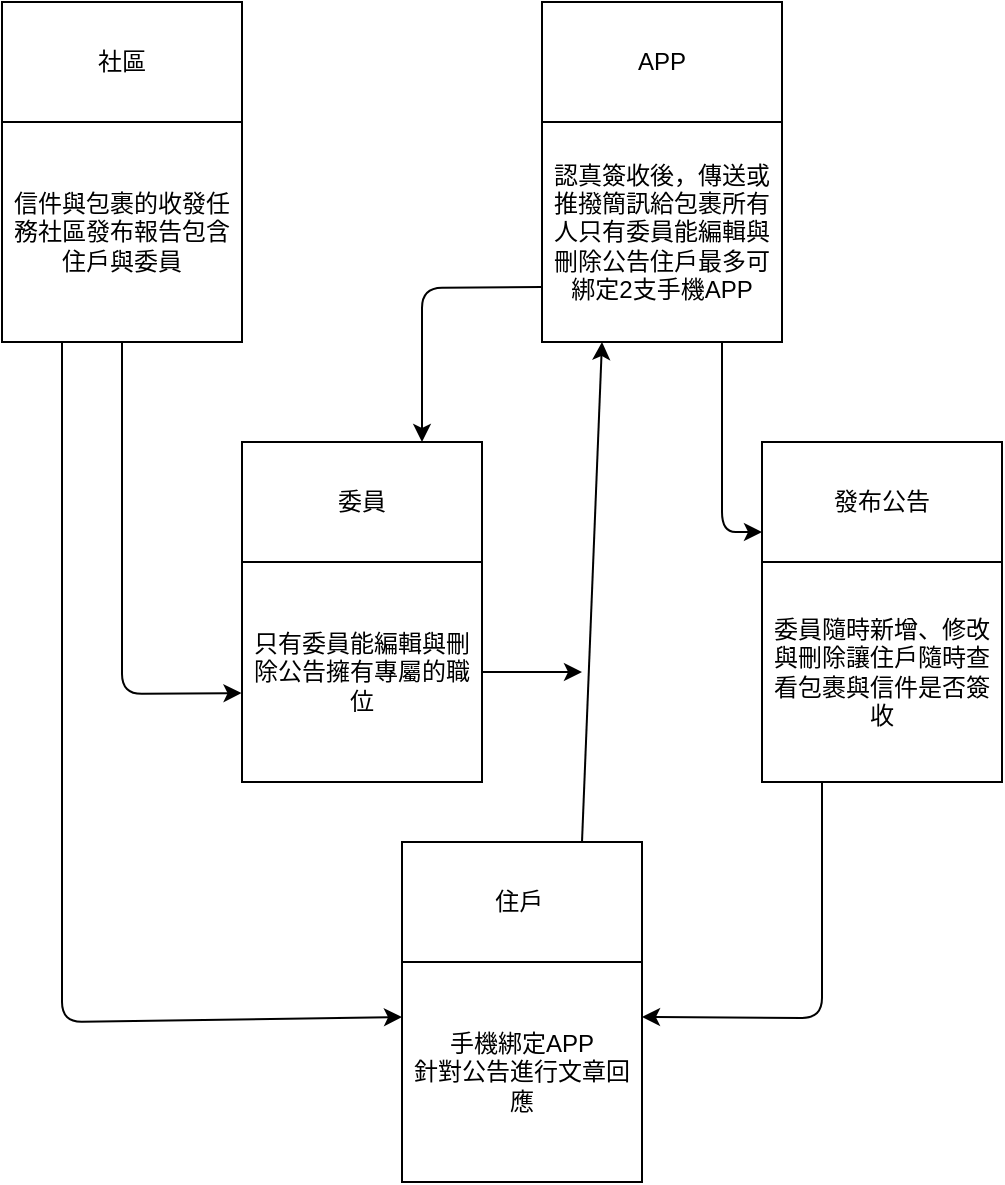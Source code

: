 <mxfile>
    <diagram id="4N2jpDCLWOXk2-6lfgzM" name="第1頁">
        <mxGraphModel dx="756" dy="524" grid="1" gridSize="10" guides="1" tooltips="1" connect="1" arrows="1" fold="1" page="1" pageScale="1" pageWidth="827" pageHeight="1169" math="0" shadow="0">
            <root>
                <mxCell id="0"/>
                <mxCell id="1" parent="0"/>
                <mxCell id="2" value="社區" style="rounded=0;whiteSpace=wrap;html=1;" vertex="1" parent="1">
                    <mxGeometry x="40" y="40" width="120" height="60" as="geometry"/>
                </mxCell>
                <mxCell id="17" style="edgeStyle=none;html=1;exitX=0.25;exitY=1;exitDx=0;exitDy=0;entryX=0;entryY=0.25;entryDx=0;entryDy=0;" edge="1" parent="1" source="3" target="11">
                    <mxGeometry relative="1" as="geometry">
                        <Array as="points">
                            <mxPoint x="70" y="550"/>
                        </Array>
                    </mxGeometry>
                </mxCell>
                <mxCell id="18" style="edgeStyle=none;html=1;exitX=0.5;exitY=1;exitDx=0;exitDy=0;entryX=-0.002;entryY=0.596;entryDx=0;entryDy=0;entryPerimeter=0;" edge="1" parent="1" source="3" target="7">
                    <mxGeometry relative="1" as="geometry">
                        <Array as="points">
                            <mxPoint x="100" y="386"/>
                        </Array>
                    </mxGeometry>
                </mxCell>
                <mxCell id="3" value="信件與包裹的收發任務社區發布報告包含住戶與委員" style="rounded=0;whiteSpace=wrap;html=1;" vertex="1" parent="1">
                    <mxGeometry x="40" y="100" width="120" height="110" as="geometry"/>
                </mxCell>
                <mxCell id="4" value="APP" style="rounded=0;whiteSpace=wrap;html=1;" vertex="1" parent="1">
                    <mxGeometry x="310" y="40" width="120" height="60" as="geometry"/>
                </mxCell>
                <mxCell id="19" style="edgeStyle=none;html=1;exitX=0;exitY=0.75;exitDx=0;exitDy=0;entryX=0.75;entryY=0;entryDx=0;entryDy=0;" edge="1" parent="1" source="5" target="6">
                    <mxGeometry relative="1" as="geometry">
                        <Array as="points">
                            <mxPoint x="250" y="183"/>
                        </Array>
                    </mxGeometry>
                </mxCell>
                <mxCell id="22" style="edgeStyle=none;html=1;exitX=0.75;exitY=1;exitDx=0;exitDy=0;entryX=0;entryY=0.75;entryDx=0;entryDy=0;" edge="1" parent="1" source="5" target="8">
                    <mxGeometry relative="1" as="geometry">
                        <Array as="points">
                            <mxPoint x="400" y="305"/>
                        </Array>
                    </mxGeometry>
                </mxCell>
                <mxCell id="5" value="認真簽收後，傳送或推撥簡訊給包裹所有人只有委員能編輯與刪除公告住戶最多可綁定2支手機APP" style="rounded=0;whiteSpace=wrap;html=1;" vertex="1" parent="1">
                    <mxGeometry x="310" y="100" width="120" height="110" as="geometry"/>
                </mxCell>
                <mxCell id="6" value="委員" style="rounded=0;whiteSpace=wrap;html=1;" vertex="1" parent="1">
                    <mxGeometry x="160" y="260" width="120" height="60" as="geometry"/>
                </mxCell>
                <mxCell id="23" style="edgeStyle=none;html=1;exitX=1;exitY=0.5;exitDx=0;exitDy=0;" edge="1" parent="1" source="7">
                    <mxGeometry relative="1" as="geometry">
                        <mxPoint x="330" y="375" as="targetPoint"/>
                    </mxGeometry>
                </mxCell>
                <mxCell id="7" value="只有委員能編輯與刪除公告擁有專屬的職位" style="rounded=0;whiteSpace=wrap;html=1;" vertex="1" parent="1">
                    <mxGeometry x="160" y="320" width="120" height="110" as="geometry"/>
                </mxCell>
                <mxCell id="8" value="發布公告" style="rounded=0;whiteSpace=wrap;html=1;" vertex="1" parent="1">
                    <mxGeometry x="420" y="260" width="120" height="60" as="geometry"/>
                </mxCell>
                <mxCell id="21" style="edgeStyle=none;html=1;exitX=0.25;exitY=1;exitDx=0;exitDy=0;entryX=1;entryY=0.25;entryDx=0;entryDy=0;" edge="1" parent="1" source="9" target="11">
                    <mxGeometry relative="1" as="geometry">
                        <Array as="points">
                            <mxPoint x="450" y="548"/>
                        </Array>
                    </mxGeometry>
                </mxCell>
                <mxCell id="9" value="委員隨時新增、修改與刪除讓住戶隨時查看包裹與信件是否簽收" style="rounded=0;whiteSpace=wrap;html=1;" vertex="1" parent="1">
                    <mxGeometry x="420" y="320" width="120" height="110" as="geometry"/>
                </mxCell>
                <mxCell id="20" style="edgeStyle=none;html=1;exitX=0.75;exitY=0;exitDx=0;exitDy=0;entryX=0.25;entryY=1;entryDx=0;entryDy=0;" edge="1" parent="1" source="10" target="5">
                    <mxGeometry relative="1" as="geometry">
                        <mxPoint x="329.75" y="220" as="targetPoint"/>
                    </mxGeometry>
                </mxCell>
                <mxCell id="10" value="住戶&lt;span style=&quot;white-space: pre;&quot;&gt;&#9;&lt;/span&gt;" style="rounded=0;whiteSpace=wrap;html=1;" vertex="1" parent="1">
                    <mxGeometry x="240" y="460" width="120" height="60" as="geometry"/>
                </mxCell>
                <mxCell id="11" value="手機綁定APP&lt;br&gt;針對公告進行文章回應" style="rounded=0;whiteSpace=wrap;html=1;" vertex="1" parent="1">
                    <mxGeometry x="240" y="520" width="120" height="110" as="geometry"/>
                </mxCell>
            </root>
        </mxGraphModel>
    </diagram>
    <diagram id="qDtMIg0sFBbyaqtRaSuj" name="第2頁">
        <mxGraphModel dx="864" dy="599" grid="1" gridSize="10" guides="1" tooltips="1" connect="1" arrows="1" fold="1" page="1" pageScale="1" pageWidth="827" pageHeight="1169" math="0" shadow="0">
            <root>
                <mxCell id="0"/>
                <mxCell id="1" parent="0"/>
                <mxCell id="TbdZR4SrvwdqIpbPVXaT-27" style="edgeStyle=none;html=1;exitX=0.25;exitY=1;exitDx=0;exitDy=0;dashed=1;endArrow=none;endFill=0;" edge="1" parent="1" source="TbdZR4SrvwdqIpbPVXaT-1">
                    <mxGeometry relative="1" as="geometry">
                        <mxPoint x="39.714" y="180" as="targetPoint"/>
                    </mxGeometry>
                </mxCell>
                <mxCell id="TbdZR4SrvwdqIpbPVXaT-1" value="住戶綁定APP" style="rounded=0;whiteSpace=wrap;html=1;" vertex="1" parent="1">
                    <mxGeometry x="10" y="30" width="120" height="60" as="geometry"/>
                </mxCell>
                <mxCell id="TbdZR4SrvwdqIpbPVXaT-26" style="edgeStyle=none;html=1;exitX=0.25;exitY=1;exitDx=0;exitDy=0;dashed=1;endArrow=none;endFill=0;" edge="1" parent="1" source="TbdZR4SrvwdqIpbPVXaT-2">
                    <mxGeometry relative="1" as="geometry">
                        <mxPoint x="205.429" y="180" as="targetPoint"/>
                    </mxGeometry>
                </mxCell>
                <mxCell id="TbdZR4SrvwdqIpbPVXaT-2" value="收發信件/包裹" style="rounded=0;whiteSpace=wrap;html=1;" vertex="1" parent="1">
                    <mxGeometry x="175" y="30" width="120" height="60" as="geometry"/>
                </mxCell>
                <mxCell id="TbdZR4SrvwdqIpbPVXaT-25" style="edgeStyle=none;html=1;exitX=0.25;exitY=1;exitDx=0;exitDy=0;dashed=1;endArrow=none;endFill=0;" edge="1" parent="1" source="TbdZR4SrvwdqIpbPVXaT-3">
                    <mxGeometry relative="1" as="geometry">
                        <mxPoint x="369.714" y="180" as="targetPoint"/>
                    </mxGeometry>
                </mxCell>
                <mxCell id="TbdZR4SrvwdqIpbPVXaT-3" value="委員發布公告" style="rounded=0;whiteSpace=wrap;html=1;" vertex="1" parent="1">
                    <mxGeometry x="340" y="30" width="120" height="60" as="geometry"/>
                </mxCell>
                <mxCell id="TbdZR4SrvwdqIpbPVXaT-24" style="edgeStyle=none;html=1;exitX=0.25;exitY=1;exitDx=0;exitDy=0;dashed=1;endArrow=none;endFill=0;" edge="1" parent="1" source="TbdZR4SrvwdqIpbPVXaT-4">
                    <mxGeometry relative="1" as="geometry">
                        <mxPoint x="535.429" y="180" as="targetPoint"/>
                    </mxGeometry>
                </mxCell>
                <mxCell id="TbdZR4SrvwdqIpbPVXaT-4" value="住戶對公告進行回應" style="rounded=0;whiteSpace=wrap;html=1;" vertex="1" parent="1">
                    <mxGeometry x="505" y="30" width="120" height="60" as="geometry"/>
                </mxCell>
                <mxCell id="TbdZR4SrvwdqIpbPVXaT-5" value="委員對公告進行編輯或刪除" style="rounded=0;whiteSpace=wrap;html=1;" vertex="1" parent="1">
                    <mxGeometry x="670" y="30" width="120" height="60" as="geometry"/>
                </mxCell>
                <mxCell id="TbdZR4SrvwdqIpbPVXaT-19" style="edgeStyle=none;html=1;exitX=1;exitY=0.5;exitDx=0;exitDy=0;" edge="1" parent="1" source="TbdZR4SrvwdqIpbPVXaT-6">
                    <mxGeometry relative="1" as="geometry">
                        <mxPoint x="180" y="386" as="targetPoint"/>
                    </mxGeometry>
                </mxCell>
                <mxCell id="TbdZR4SrvwdqIpbPVXaT-28" style="edgeStyle=none;html=1;exitX=0.5;exitY=1;exitDx=0;exitDy=0;dashed=1;endArrow=none;endFill=0;" edge="1" parent="1" source="TbdZR4SrvwdqIpbPVXaT-6">
                    <mxGeometry relative="1" as="geometry">
                        <mxPoint x="52.571" y="790" as="targetPoint"/>
                    </mxGeometry>
                </mxCell>
                <mxCell id="TbdZR4SrvwdqIpbPVXaT-6" value="" style="rounded=0;whiteSpace=wrap;html=1;" vertex="1" parent="1">
                    <mxGeometry x="25" y="185" width="55" height="400" as="geometry"/>
                </mxCell>
                <mxCell id="TbdZR4SrvwdqIpbPVXaT-20" style="edgeStyle=none;html=1;exitX=1;exitY=0.5;exitDx=0;exitDy=0;" edge="1" parent="1" source="TbdZR4SrvwdqIpbPVXaT-8">
                    <mxGeometry relative="1" as="geometry">
                        <mxPoint x="340" y="386" as="targetPoint"/>
                    </mxGeometry>
                </mxCell>
                <mxCell id="TbdZR4SrvwdqIpbPVXaT-29" style="edgeStyle=none;html=1;exitX=0.5;exitY=1;exitDx=0;exitDy=0;dashed=1;endArrow=none;endFill=0;" edge="1" parent="1" source="TbdZR4SrvwdqIpbPVXaT-8">
                    <mxGeometry relative="1" as="geometry">
                        <mxPoint x="215.429" y="790" as="targetPoint"/>
                    </mxGeometry>
                </mxCell>
                <mxCell id="TbdZR4SrvwdqIpbPVXaT-8" value="" style="rounded=0;whiteSpace=wrap;html=1;" vertex="1" parent="1">
                    <mxGeometry x="190" y="185" width="50" height="400" as="geometry"/>
                </mxCell>
                <mxCell id="TbdZR4SrvwdqIpbPVXaT-21" style="edgeStyle=none;html=1;exitX=1;exitY=0.5;exitDx=0;exitDy=0;" edge="1" parent="1" source="TbdZR4SrvwdqIpbPVXaT-9">
                    <mxGeometry relative="1" as="geometry">
                        <mxPoint x="510" y="386" as="targetPoint"/>
                    </mxGeometry>
                </mxCell>
                <mxCell id="TbdZR4SrvwdqIpbPVXaT-30" style="edgeStyle=none;html=1;exitX=0.5;exitY=1;exitDx=0;exitDy=0;dashed=1;endArrow=none;endFill=0;" edge="1" parent="1" source="TbdZR4SrvwdqIpbPVXaT-9">
                    <mxGeometry relative="1" as="geometry">
                        <mxPoint x="372.571" y="810" as="targetPoint"/>
                    </mxGeometry>
                </mxCell>
                <mxCell id="TbdZR4SrvwdqIpbPVXaT-9" value="" style="rounded=0;whiteSpace=wrap;html=1;" vertex="1" parent="1">
                    <mxGeometry x="350" y="185" width="45" height="400" as="geometry"/>
                </mxCell>
                <mxCell id="TbdZR4SrvwdqIpbPVXaT-22" style="edgeStyle=none;html=1;exitX=1;exitY=0.5;exitDx=0;exitDy=0;" edge="1" parent="1" source="TbdZR4SrvwdqIpbPVXaT-10">
                    <mxGeometry relative="1" as="geometry">
                        <mxPoint x="660" y="386" as="targetPoint"/>
                    </mxGeometry>
                </mxCell>
                <mxCell id="TbdZR4SrvwdqIpbPVXaT-31" style="edgeStyle=none;html=1;exitX=0.5;exitY=1;exitDx=0;exitDy=0;dashed=1;endArrow=none;endFill=0;" edge="1" parent="1" source="TbdZR4SrvwdqIpbPVXaT-10">
                    <mxGeometry relative="1" as="geometry">
                        <mxPoint x="540" y="790" as="targetPoint"/>
                    </mxGeometry>
                </mxCell>
                <mxCell id="TbdZR4SrvwdqIpbPVXaT-10" value="" style="rounded=0;whiteSpace=wrap;html=1;" vertex="1" parent="1">
                    <mxGeometry x="520" y="185" width="40" height="400" as="geometry"/>
                </mxCell>
                <mxCell id="TbdZR4SrvwdqIpbPVXaT-23" style="edgeStyle=none;html=1;exitX=0.5;exitY=0;exitDx=0;exitDy=0;dashed=1;endArrow=none;endFill=0;" edge="1" parent="1" source="TbdZR4SrvwdqIpbPVXaT-11">
                    <mxGeometry relative="1" as="geometry">
                        <mxPoint x="692" y="100" as="targetPoint"/>
                    </mxGeometry>
                </mxCell>
                <mxCell id="TbdZR4SrvwdqIpbPVXaT-32" style="edgeStyle=none;html=1;exitX=0.25;exitY=1;exitDx=0;exitDy=0;dashed=1;endArrow=none;endFill=0;" edge="1" parent="1" source="TbdZR4SrvwdqIpbPVXaT-11">
                    <mxGeometry relative="1" as="geometry">
                        <mxPoint x="681" y="800" as="targetPoint"/>
                    </mxGeometry>
                </mxCell>
                <mxCell id="TbdZR4SrvwdqIpbPVXaT-11" value="" style="rounded=0;whiteSpace=wrap;html=1;" vertex="1" parent="1">
                    <mxGeometry x="670" y="185" width="45" height="400" as="geometry"/>
                </mxCell>
                <mxCell id="TbdZR4SrvwdqIpbPVXaT-14" value="住戶手機綁定APP&lt;br&gt;並輸入住戶攳" style="text;html=1;align=center;verticalAlign=middle;resizable=0;points=[];autosize=1;strokeColor=none;fillColor=none;" vertex="1" parent="1">
                    <mxGeometry x="70" y="305" width="120" height="40" as="geometry"/>
                </mxCell>
                <mxCell id="TbdZR4SrvwdqIpbPVXaT-15" value="信件或包裹送達時，&lt;br&gt;警衛進行查收&lt;br&gt;並確認住戶訊息&lt;br&gt;" style="text;html=1;align=center;verticalAlign=middle;resizable=0;points=[];autosize=1;strokeColor=none;fillColor=none;" vertex="1" parent="1">
                    <mxGeometry x="240" y="310" width="130" height="60" as="geometry"/>
                </mxCell>
                <mxCell id="TbdZR4SrvwdqIpbPVXaT-16" value="委員確認訊息後&lt;br&gt;向APP推發公告&lt;br&gt;或簡訊" style="text;html=1;align=center;verticalAlign=middle;resizable=0;points=[];autosize=1;strokeColor=none;fillColor=none;" vertex="1" parent="1">
                    <mxGeometry x="400" y="310" width="110" height="60" as="geometry"/>
                </mxCell>
                <mxCell id="TbdZR4SrvwdqIpbPVXaT-17" value="住戶對公告&lt;br&gt;進行評論" style="text;html=1;align=center;verticalAlign=middle;resizable=0;points=[];autosize=1;strokeColor=none;fillColor=none;" vertex="1" parent="1">
                    <mxGeometry x="560" y="330" width="80" height="40" as="geometry"/>
                </mxCell>
                <mxCell id="TbdZR4SrvwdqIpbPVXaT-18" value="委員對公告進行&lt;br&gt;編輯或刪除" style="text;html=1;align=center;verticalAlign=middle;resizable=0;points=[];autosize=1;strokeColor=none;fillColor=none;" vertex="1" parent="1">
                    <mxGeometry x="717" y="330" width="110" height="40" as="geometry"/>
                </mxCell>
            </root>
        </mxGraphModel>
    </diagram>
</mxfile>
